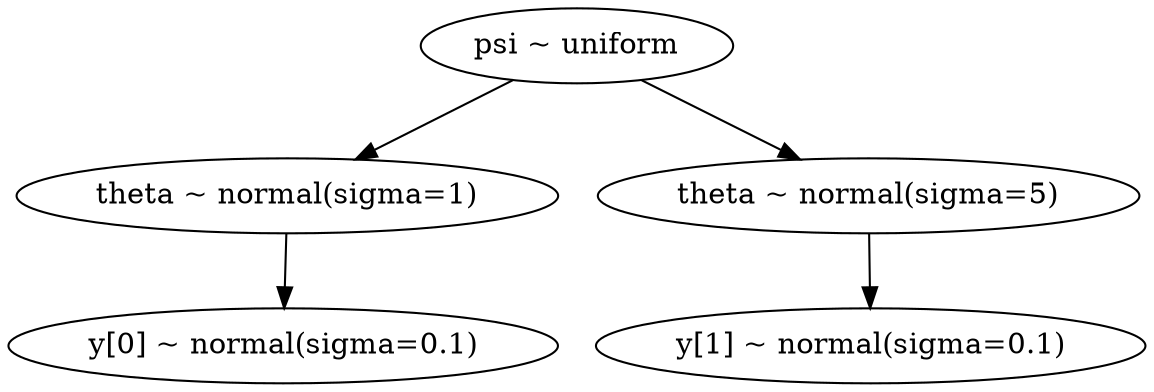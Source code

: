 digraph G {
0 [label = "psi ~ uniform"]
1 [label = "theta ~ normal(sigma=1)"]
2 [label = "theta ~ normal(sigma=5)"]
3 [label = "y[0] ~ normal(sigma=0.1)"]
4 [label = "y[1] ~ normal(sigma=0.1)"]
0 -> 1
0 -> 2
1 -> 3
2 -> 4
}
